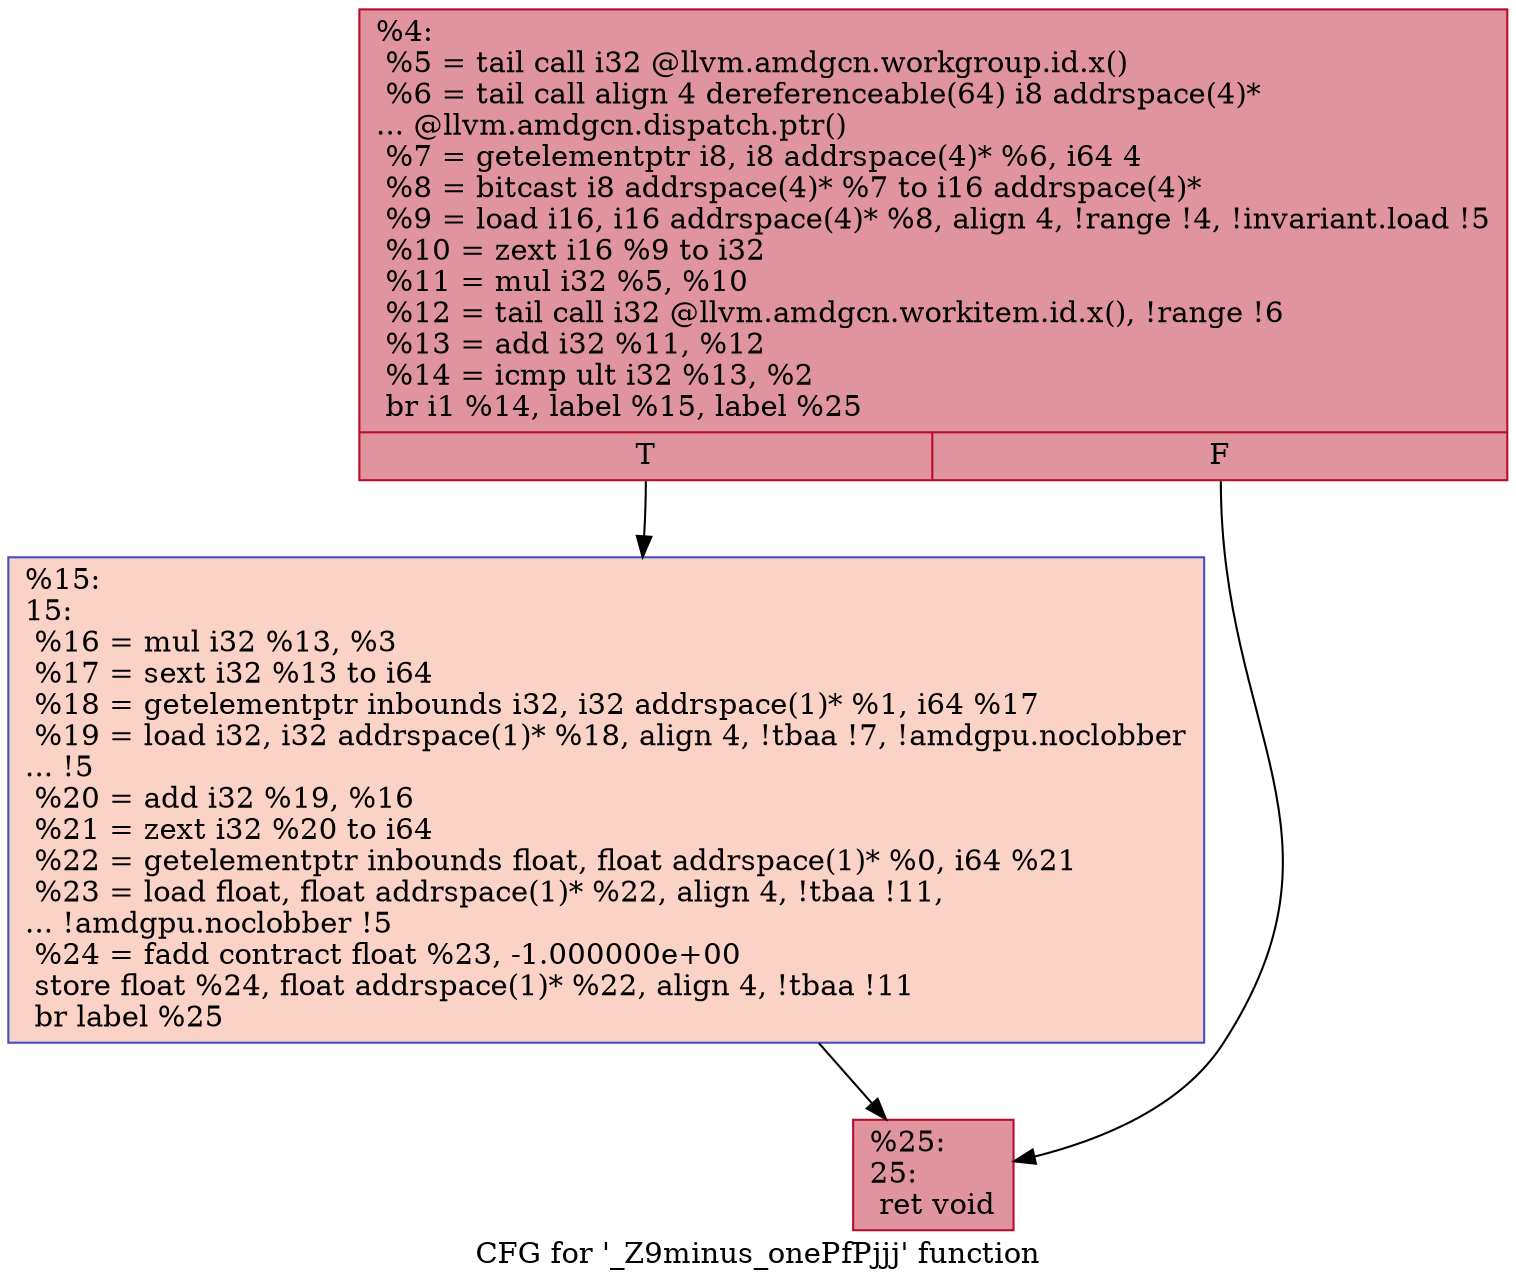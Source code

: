 digraph "CFG for '_Z9minus_onePfPjjj' function" {
	label="CFG for '_Z9minus_onePfPjjj' function";

	Node0x4a69110 [shape=record,color="#b70d28ff", style=filled, fillcolor="#b70d2870",label="{%4:\l  %5 = tail call i32 @llvm.amdgcn.workgroup.id.x()\l  %6 = tail call align 4 dereferenceable(64) i8 addrspace(4)*\l... @llvm.amdgcn.dispatch.ptr()\l  %7 = getelementptr i8, i8 addrspace(4)* %6, i64 4\l  %8 = bitcast i8 addrspace(4)* %7 to i16 addrspace(4)*\l  %9 = load i16, i16 addrspace(4)* %8, align 4, !range !4, !invariant.load !5\l  %10 = zext i16 %9 to i32\l  %11 = mul i32 %5, %10\l  %12 = tail call i32 @llvm.amdgcn.workitem.id.x(), !range !6\l  %13 = add i32 %11, %12\l  %14 = icmp ult i32 %13, %2\l  br i1 %14, label %15, label %25\l|{<s0>T|<s1>F}}"];
	Node0x4a69110:s0 -> Node0x4a6b020;
	Node0x4a69110:s1 -> Node0x4a6b0b0;
	Node0x4a6b020 [shape=record,color="#3d50c3ff", style=filled, fillcolor="#f59c7d70",label="{%15:\l15:                                               \l  %16 = mul i32 %13, %3\l  %17 = sext i32 %13 to i64\l  %18 = getelementptr inbounds i32, i32 addrspace(1)* %1, i64 %17\l  %19 = load i32, i32 addrspace(1)* %18, align 4, !tbaa !7, !amdgpu.noclobber\l... !5\l  %20 = add i32 %19, %16\l  %21 = zext i32 %20 to i64\l  %22 = getelementptr inbounds float, float addrspace(1)* %0, i64 %21\l  %23 = load float, float addrspace(1)* %22, align 4, !tbaa !11,\l... !amdgpu.noclobber !5\l  %24 = fadd contract float %23, -1.000000e+00\l  store float %24, float addrspace(1)* %22, align 4, !tbaa !11\l  br label %25\l}"];
	Node0x4a6b020 -> Node0x4a6b0b0;
	Node0x4a6b0b0 [shape=record,color="#b70d28ff", style=filled, fillcolor="#b70d2870",label="{%25:\l25:                                               \l  ret void\l}"];
}
